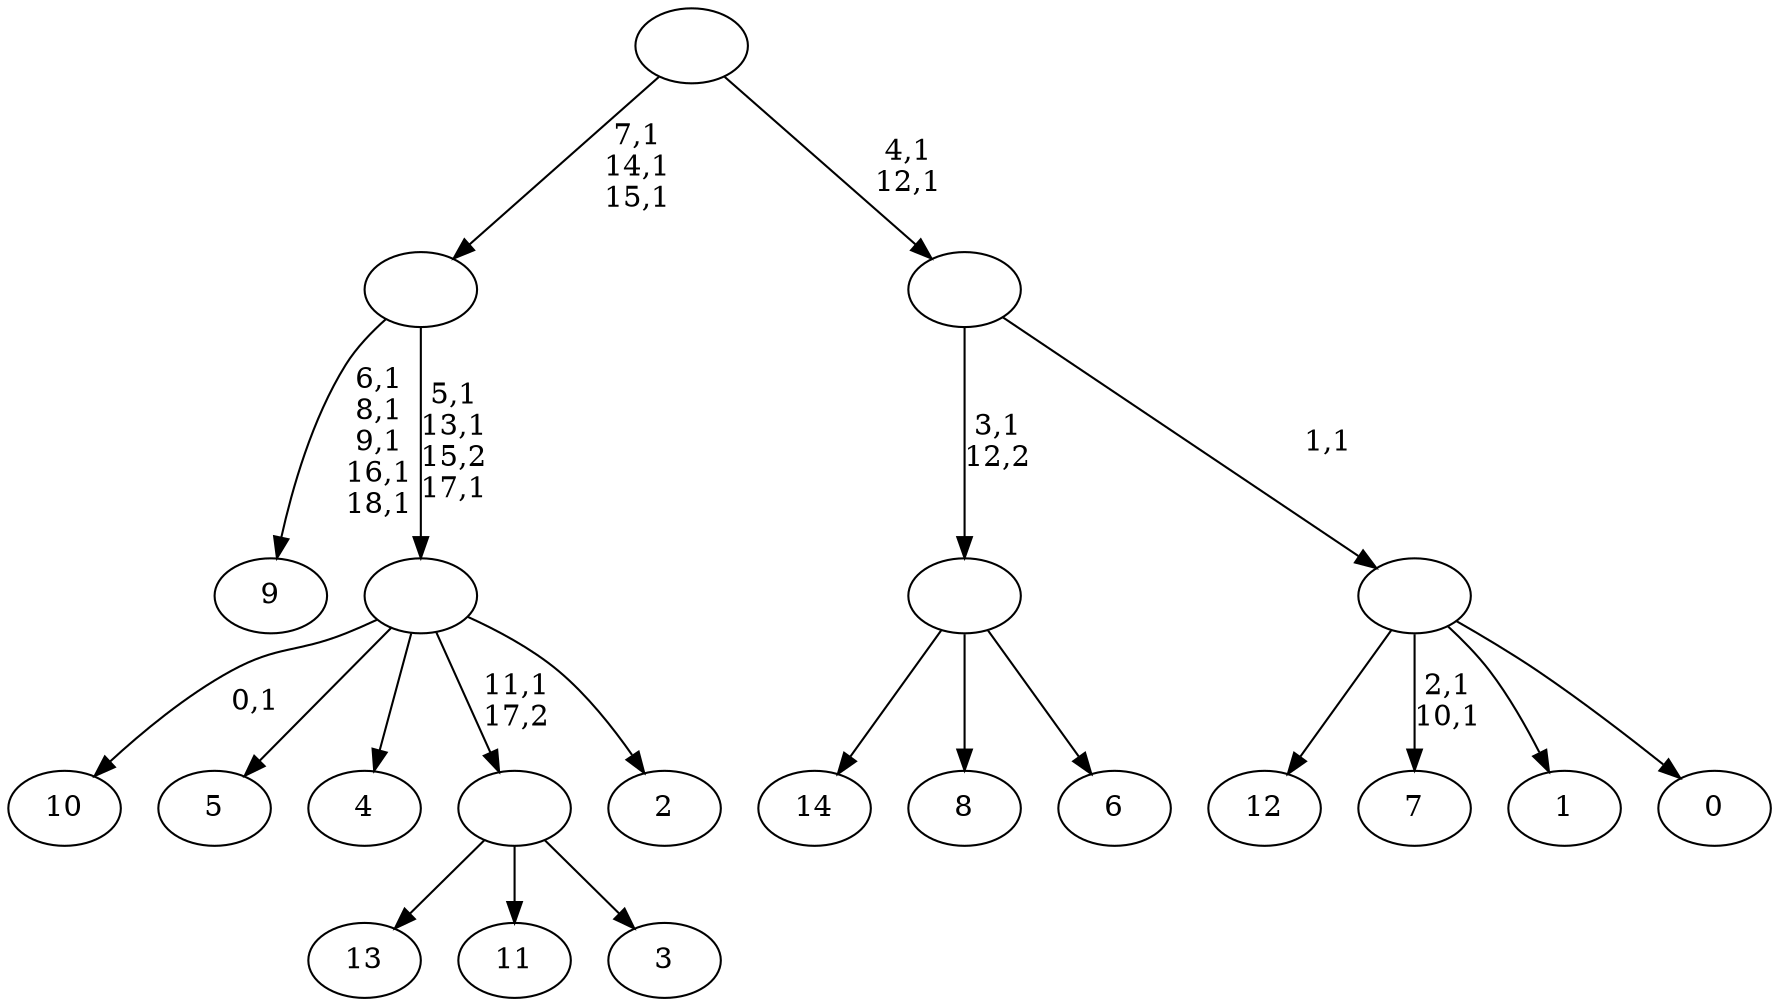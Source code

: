 digraph T {
	34 [label="14"]
	33 [label="13"]
	32 [label="12"]
	31 [label="11"]
	30 [label="10"]
	28 [label="9"]
	22 [label="8"]
	21 [label="7"]
	18 [label="6"]
	17 [label=""]
	16 [label="5"]
	15 [label="4"]
	14 [label="3"]
	13 [label=""]
	12 [label="2"]
	11 [label=""]
	8 [label=""]
	5 [label="1"]
	4 [label="0"]
	3 [label=""]
	2 [label=""]
	0 [label=""]
	17 -> 34 [label=""]
	17 -> 22 [label=""]
	17 -> 18 [label=""]
	13 -> 33 [label=""]
	13 -> 31 [label=""]
	13 -> 14 [label=""]
	11 -> 30 [label="0,1"]
	11 -> 16 [label=""]
	11 -> 15 [label=""]
	11 -> 13 [label="11,1\n17,2"]
	11 -> 12 [label=""]
	8 -> 11 [label="5,1\n13,1\n15,2\n17,1"]
	8 -> 28 [label="6,1\n8,1\n9,1\n16,1\n18,1"]
	3 -> 21 [label="2,1\n10,1"]
	3 -> 32 [label=""]
	3 -> 5 [label=""]
	3 -> 4 [label=""]
	2 -> 17 [label="3,1\n12,2"]
	2 -> 3 [label="1,1"]
	0 -> 2 [label="4,1\n12,1"]
	0 -> 8 [label="7,1\n14,1\n15,1"]
}
